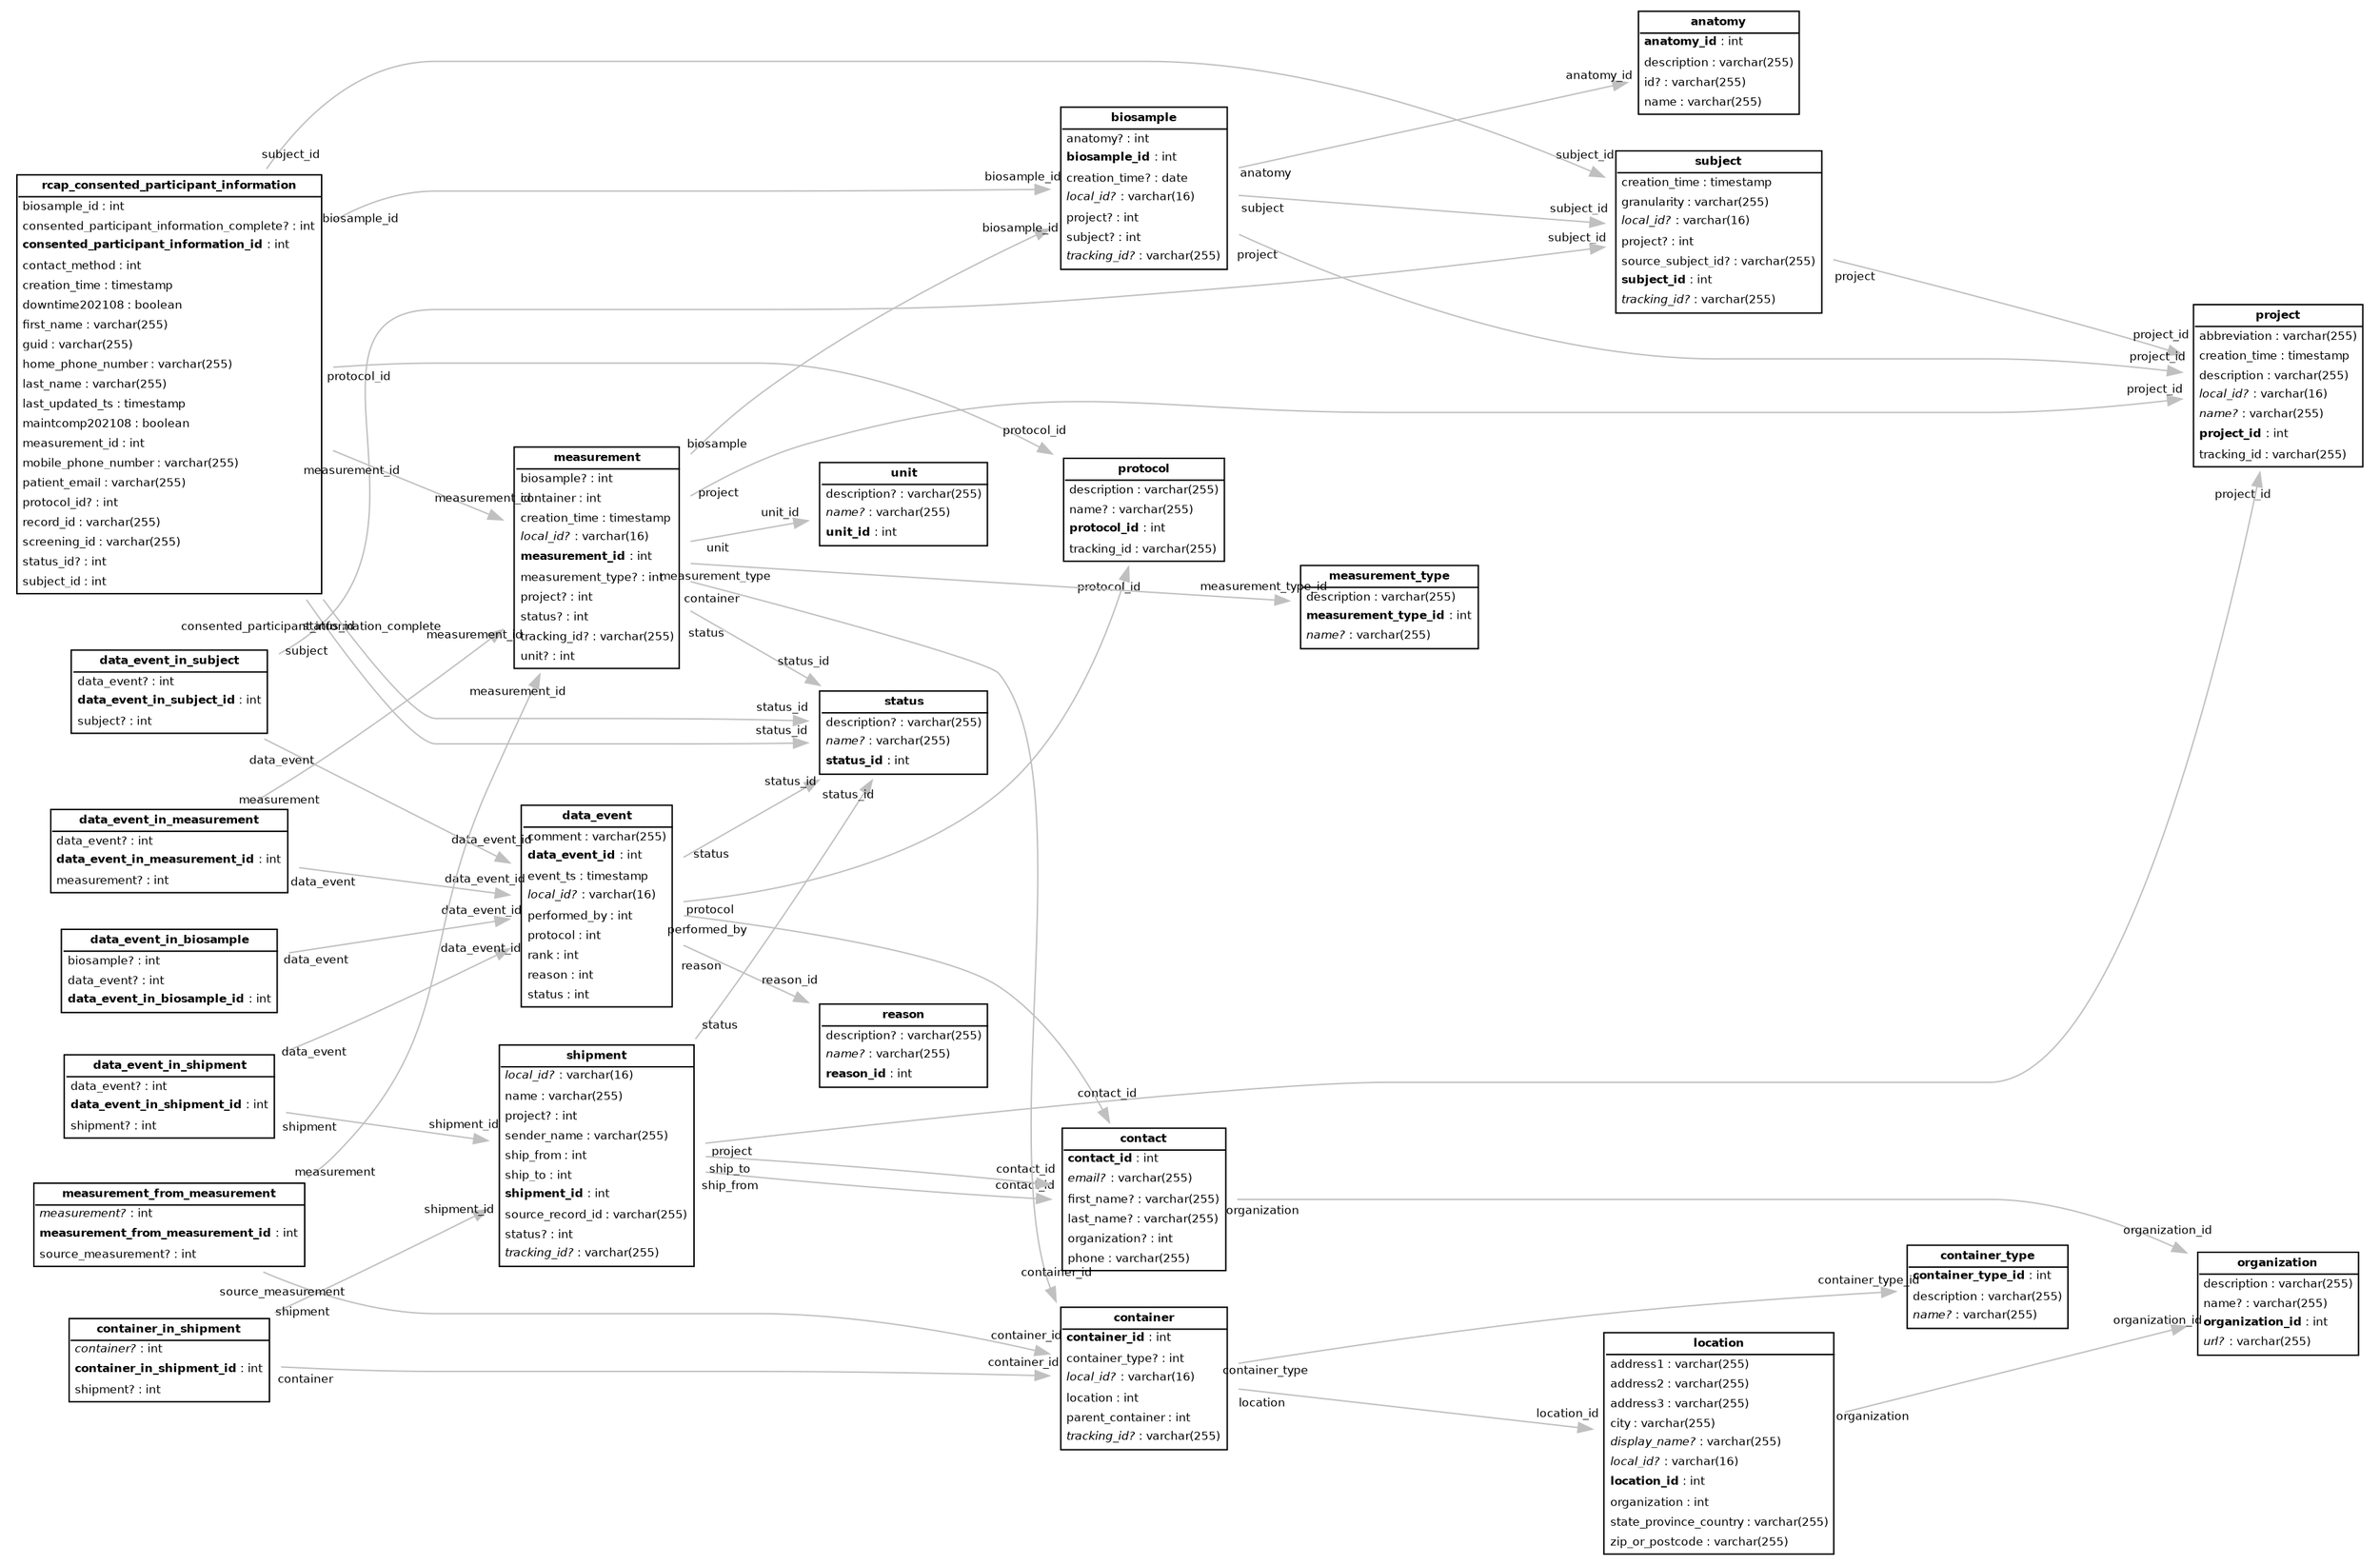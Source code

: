 digraph G {
node [fontname="Bitstream Vera Sans", fontsize=8, shape=none];
edge [color=grey, fontname="Bitstream Vera Sans", fontsize=8, labeldistance=2];
graph [rankdir=LR];
unit [label=<<TABLE BORDER="1" CELLBORDER="0" CELLSPACING="1">
	        <TR><TD><B>unit</B></TD></TR><HR></HR>
	        <TR><TD align="left">description? : varchar(255)</TD></TR>
	<TR><TD align="left"><I>name?</I> : varchar(255)</TD></TR>
	<TR><TD align="left"><B>unit_id</B> : int</TD></TR>
	        </TABLE>>];
status [label=<<TABLE BORDER="1" CELLBORDER="0" CELLSPACING="1">
	        <TR><TD><B>status</B></TD></TR><HR></HR>
	        <TR><TD align="left">description? : varchar(255)</TD></TR>
	<TR><TD align="left"><I>name?</I> : varchar(255)</TD></TR>
	<TR><TD align="left"><B>status_id</B> : int</TD></TR>
	        </TABLE>>];
reason [label=<<TABLE BORDER="1" CELLBORDER="0" CELLSPACING="1">
	        <TR><TD><B>reason</B></TD></TR><HR></HR>
	        <TR><TD align="left">description? : varchar(255)</TD></TR>
	<TR><TD align="left"><I>name?</I> : varchar(255)</TD></TR>
	<TR><TD align="left"><B>reason_id</B> : int</TD></TR>
	        </TABLE>>];
protocol [label=<<TABLE BORDER="1" CELLBORDER="0" CELLSPACING="1">
	        <TR><TD><B>protocol</B></TD></TR><HR></HR>
	        <TR><TD align="left">description : varchar(255)</TD></TR>
	<TR><TD align="left">name? : varchar(255)</TD></TR>
	<TR><TD align="left"><B>protocol_id</B> : int</TD></TR>
	<TR><TD align="left">tracking_id : varchar(255)</TD></TR>
	        </TABLE>>];
project [label=<<TABLE BORDER="1" CELLBORDER="0" CELLSPACING="1">
	        <TR><TD><B>project</B></TD></TR><HR></HR>
	        <TR><TD align="left">abbreviation : varchar(255)</TD></TR>
	<TR><TD align="left">creation_time : timestamp</TD></TR>
	<TR><TD align="left">description : varchar(255)</TD></TR>
	<TR><TD align="left"><I>local_id?</I> : varchar(16)</TD></TR>
	<TR><TD align="left"><I>name?</I> : varchar(255)</TD></TR>
	<TR><TD align="left"><B>project_id</B> : int</TD></TR>
	<TR><TD align="left">tracking_id : varchar(255)</TD></TR>
	        </TABLE>>];
organization [label=<<TABLE BORDER="1" CELLBORDER="0" CELLSPACING="1">
	        <TR><TD><B>organization</B></TD></TR><HR></HR>
	        <TR><TD align="left">description : varchar(255)</TD></TR>
	<TR><TD align="left">name? : varchar(255)</TD></TR>
	<TR><TD align="left"><B>organization_id</B> : int</TD></TR>
	<TR><TD align="left"><I>url?</I> : varchar(255)</TD></TR>
	        </TABLE>>];
measurement_type [label=<<TABLE BORDER="1" CELLBORDER="0" CELLSPACING="1">
	        <TR><TD><B>measurement_type</B></TD></TR><HR></HR>
	        <TR><TD align="left">description : varchar(255)</TD></TR>
	<TR><TD align="left"><B>measurement_type_id</B> : int</TD></TR>
	<TR><TD align="left"><I>name?</I> : varchar(255)</TD></TR>
	        </TABLE>>];
location [label=<<TABLE BORDER="1" CELLBORDER="0" CELLSPACING="1">
	        <TR><TD><B>location</B></TD></TR><HR></HR>
	        <TR><TD align="left">address1 : varchar(255)</TD></TR>
	<TR><TD align="left">address2 : varchar(255)</TD></TR>
	<TR><TD align="left">address3 : varchar(255)</TD></TR>
	<TR><TD align="left">city : varchar(255)</TD></TR>
	<TR><TD align="left"><I>display_name?</I> : varchar(255)</TD></TR>
	<TR><TD align="left"><I>local_id?</I> : varchar(16)</TD></TR>
	<TR><TD align="left"><B>location_id</B> : int</TD></TR>
	<TR><TD align="left">organization : int</TD></TR>
	<TR><TD align="left">state_province_country : varchar(255)</TD></TR>
	<TR><TD align="left">zip_or_postcode : varchar(255)</TD></TR>
	        </TABLE>>];
container_type [label=<<TABLE BORDER="1" CELLBORDER="0" CELLSPACING="1">
	        <TR><TD><B>container_type</B></TD></TR><HR></HR>
	        <TR><TD align="left"><B>container_type_id</B> : int</TD></TR>
	<TR><TD align="left">description : varchar(255)</TD></TR>
	<TR><TD align="left"><I>name?</I> : varchar(255)</TD></TR>
	        </TABLE>>];
container [label=<<TABLE BORDER="1" CELLBORDER="0" CELLSPACING="1">
	        <TR><TD><B>container</B></TD></TR><HR></HR>
	        <TR><TD align="left"><B>container_id</B> : int</TD></TR>
	<TR><TD align="left">container_type? : int</TD></TR>
	<TR><TD align="left"><I>local_id?</I> : varchar(16)</TD></TR>
	<TR><TD align="left">location : int</TD></TR>
	<TR><TD align="left">parent_container : int</TD></TR>
	<TR><TD align="left"><I>tracking_id?</I> : varchar(255)</TD></TR>
	        </TABLE>>];
contact [label=<<TABLE BORDER="1" CELLBORDER="0" CELLSPACING="1">
	        <TR><TD><B>contact</B></TD></TR><HR></HR>
	        <TR><TD align="left"><B>contact_id</B> : int</TD></TR>
	<TR><TD align="left"><I>email?</I> : varchar(255)</TD></TR>
	<TR><TD align="left">first_name? : varchar(255)</TD></TR>
	<TR><TD align="left">last_name? : varchar(255)</TD></TR>
	<TR><TD align="left">organization? : int</TD></TR>
	<TR><TD align="left">phone : varchar(255)</TD></TR>
	        </TABLE>>];
anatomy [label=<<TABLE BORDER="1" CELLBORDER="0" CELLSPACING="1">
	        <TR><TD><B>anatomy</B></TD></TR><HR></HR>
	        <TR><TD align="left"><B>anatomy_id</B> : int</TD></TR>
	<TR><TD align="left">description : varchar(255)</TD></TR>
	<TR><TD align="left">id? : varchar(255)</TD></TR>
	<TR><TD align="left">name : varchar(255)</TD></TR>
	        </TABLE>>];
subject [label=<<TABLE BORDER="1" CELLBORDER="0" CELLSPACING="1">
	        <TR><TD><B>subject</B></TD></TR><HR></HR>
	        <TR><TD align="left">creation_time : timestamp</TD></TR>
	<TR><TD align="left">granularity : varchar(255)</TD></TR>
	<TR><TD align="left"><I>local_id?</I> : varchar(16)</TD></TR>
	<TR><TD align="left">project? : int</TD></TR>
	<TR><TD align="left">source_subject_id? : varchar(255)</TD></TR>
	<TR><TD align="left"><B>subject_id</B> : int</TD></TR>
	<TR><TD align="left"><I>tracking_id?</I> : varchar(255)</TD></TR>
	        </TABLE>>];
shipment [label=<<TABLE BORDER="1" CELLBORDER="0" CELLSPACING="1">
	        <TR><TD><B>shipment</B></TD></TR><HR></HR>
	        <TR><TD align="left"><I>local_id?</I> : varchar(16)</TD></TR>
	<TR><TD align="left">name : varchar(255)</TD></TR>
	<TR><TD align="left">project? : int</TD></TR>
	<TR><TD align="left">sender_name : varchar(255)</TD></TR>
	<TR><TD align="left">ship_from : int</TD></TR>
	<TR><TD align="left">ship_to : int</TD></TR>
	<TR><TD align="left"><B>shipment_id</B> : int</TD></TR>
	<TR><TD align="left">source_record_id : varchar(255)</TD></TR>
	<TR><TD align="left">status? : int</TD></TR>
	<TR><TD align="left"><I>tracking_id?</I> : varchar(255)</TD></TR>
	        </TABLE>>];
data_event [label=<<TABLE BORDER="1" CELLBORDER="0" CELLSPACING="1">
	        <TR><TD><B>data_event</B></TD></TR><HR></HR>
	        <TR><TD align="left">comment : varchar(255)</TD></TR>
	<TR><TD align="left"><B>data_event_id</B> : int</TD></TR>
	<TR><TD align="left">event_ts : timestamp</TD></TR>
	<TR><TD align="left"><I>local_id?</I> : varchar(16)</TD></TR>
	<TR><TD align="left">performed_by : int</TD></TR>
	<TR><TD align="left">protocol : int</TD></TR>
	<TR><TD align="left">rank : int</TD></TR>
	<TR><TD align="left">reason : int</TD></TR>
	<TR><TD align="left">status : int</TD></TR>
	        </TABLE>>];
container_in_shipment [label=<<TABLE BORDER="1" CELLBORDER="0" CELLSPACING="1">
	        <TR><TD><B>container_in_shipment</B></TD></TR><HR></HR>
	        <TR><TD align="left"><I>container?</I> : int</TD></TR>
	<TR><TD align="left"><B>container_in_shipment_id</B> : int</TD></TR>
	<TR><TD align="left">shipment? : int</TD></TR>
	        </TABLE>>];
biosample [label=<<TABLE BORDER="1" CELLBORDER="0" CELLSPACING="1">
	        <TR><TD><B>biosample</B></TD></TR><HR></HR>
	        <TR><TD align="left">anatomy? : int</TD></TR>
	<TR><TD align="left"><B>biosample_id</B> : int</TD></TR>
	<TR><TD align="left">creation_time? : date</TD></TR>
	<TR><TD align="left"><I>local_id?</I> : varchar(16)</TD></TR>
	<TR><TD align="left">project? : int</TD></TR>
	<TR><TD align="left">subject? : int</TD></TR>
	<TR><TD align="left"><I>tracking_id?</I> : varchar(255)</TD></TR>
	        </TABLE>>];
measurement [label=<<TABLE BORDER="1" CELLBORDER="0" CELLSPACING="1">
	        <TR><TD><B>measurement</B></TD></TR><HR></HR>
	        <TR><TD align="left">biosample? : int</TD></TR>
	<TR><TD align="left">container : int</TD></TR>
	<TR><TD align="left">creation_time : timestamp</TD></TR>
	<TR><TD align="left"><I>local_id?</I> : varchar(16)</TD></TR>
	<TR><TD align="left"><B>measurement_id</B> : int</TD></TR>
	<TR><TD align="left">measurement_type? : int</TD></TR>
	<TR><TD align="left">project? : int</TD></TR>
	<TR><TD align="left">status? : int</TD></TR>
	<TR><TD align="left">tracking_id? : varchar(255)</TD></TR>
	<TR><TD align="left">unit? : int</TD></TR>
	        </TABLE>>];
data_event_in_subject [label=<<TABLE BORDER="1" CELLBORDER="0" CELLSPACING="1">
	        <TR><TD><B>data_event_in_subject</B></TD></TR><HR></HR>
	        <TR><TD align="left">data_event? : int</TD></TR>
	<TR><TD align="left"><B>data_event_in_subject_id</B> : int</TD></TR>
	<TR><TD align="left">subject? : int</TD></TR>
	        </TABLE>>];
data_event_in_shipment [label=<<TABLE BORDER="1" CELLBORDER="0" CELLSPACING="1">
	        <TR><TD><B>data_event_in_shipment</B></TD></TR><HR></HR>
	        <TR><TD align="left">data_event? : int</TD></TR>
	<TR><TD align="left"><B>data_event_in_shipment_id</B> : int</TD></TR>
	<TR><TD align="left">shipment? : int</TD></TR>
	        </TABLE>>];
data_event_in_measurement [label=<<TABLE BORDER="1" CELLBORDER="0" CELLSPACING="1">
	        <TR><TD><B>data_event_in_measurement</B></TD></TR><HR></HR>
	        <TR><TD align="left">data_event? : int</TD></TR>
	<TR><TD align="left"><B>data_event_in_measurement_id</B> : int</TD></TR>
	<TR><TD align="left">measurement? : int</TD></TR>
	        </TABLE>>];
data_event_in_biosample [label=<<TABLE BORDER="1" CELLBORDER="0" CELLSPACING="1">
	        <TR><TD><B>data_event_in_biosample</B></TD></TR><HR></HR>
	        <TR><TD align="left">biosample? : int</TD></TR>
	<TR><TD align="left">data_event? : int</TD></TR>
	<TR><TD align="left"><B>data_event_in_biosample_id</B> : int</TD></TR>
	        </TABLE>>];
rcap_consented_participant_information [label=<<TABLE BORDER="1" CELLBORDER="0" CELLSPACING="1">
	        <TR><TD><B>rcap_consented_participant_information</B></TD></TR><HR></HR>
	        <TR><TD align="left">biosample_id : int</TD></TR>
	<TR><TD align="left">consented_participant_information_complete? : int</TD></TR>
	<TR><TD align="left"><B>consented_participant_information_id</B> : int</TD></TR>
	<TR><TD align="left">contact_method : int</TD></TR>
	<TR><TD align="left">creation_time : timestamp</TD></TR>
	<TR><TD align="left">downtime202108 : boolean</TD></TR>
	<TR><TD align="left">first_name : varchar(255)</TD></TR>
	<TR><TD align="left">guid : varchar(255)</TD></TR>
	<TR><TD align="left">home_phone_number : varchar(255)</TD></TR>
	<TR><TD align="left">last_name : varchar(255)</TD></TR>
	<TR><TD align="left">last_updated_ts : timestamp</TD></TR>
	<TR><TD align="left">maintcomp202108 : boolean</TD></TR>
	<TR><TD align="left">measurement_id : int</TD></TR>
	<TR><TD align="left">mobile_phone_number : varchar(255)</TD></TR>
	<TR><TD align="left">patient_email : varchar(255)</TD></TR>
	<TR><TD align="left">protocol_id? : int</TD></TR>
	<TR><TD align="left">record_id : varchar(255)</TD></TR>
	<TR><TD align="left">screening_id : varchar(255)</TD></TR>
	<TR><TD align="left">status_id? : int</TD></TR>
	<TR><TD align="left">subject_id : int</TD></TR>
	        </TABLE>>];
measurement_from_measurement [label=<<TABLE BORDER="1" CELLBORDER="0" CELLSPACING="1">
	        <TR><TD><B>measurement_from_measurement</B></TD></TR><HR></HR>
	        <TR><TD align="left"><I>measurement?</I> : int</TD></TR>
	<TR><TD align="left"><B>measurement_from_measurement_id</B> : int</TD></TR>
	<TR><TD align="left">source_measurement? : int</TD></TR>
	        </TABLE>>];
location -> organization  [headlabel=organization_id, minlen=3, taillabel=organization, xlabel="                                                      "];
container -> container_type  [headlabel=container_type_id, minlen=4, taillabel=container_type, xlabel="                                                              "];
container -> location  [headlabel=location_id, minlen=3, taillabel=location, xlabel="                                      "];
contact -> organization  [headlabel=organization_id, minlen=3, taillabel=organization, xlabel="                                                      "];
subject -> project  [headlabel=project_id, minlen=3, taillabel=project, xlabel="                                  "];
shipment -> project  [headlabel=project_id, minlen=3, taillabel=project, xlabel="                                  "];
shipment -> contact  [headlabel=contact_id, minlen=3, taillabel=ship_from, xlabel="                                      "];
shipment -> contact  [headlabel=contact_id, minlen=3, taillabel=ship_to, xlabel="                                  "];
shipment -> status  [headlabel=status_id, minlen=2, taillabel=status, xlabel="                              "];
data_event -> contact  [headlabel=contact_id, minlen=3, taillabel=performed_by, xlabel="                                            "];
data_event -> protocol  [headlabel=protocol_id, minlen=3, taillabel=protocol, xlabel="                                      "];
data_event -> reason  [headlabel=reason_id, minlen=2, taillabel=reason, xlabel="                              "];
data_event -> status  [headlabel=status_id, minlen=2, taillabel=status, xlabel="                              "];
container_in_shipment -> container  [headlabel=container_id, minlen=3, taillabel=container, xlabel="                                          "];
container_in_shipment -> shipment  [headlabel=shipment_id, minlen=3, taillabel=shipment, xlabel="                                      "];
biosample -> anatomy  [headlabel=anatomy_id, minlen=3, taillabel=anatomy, xlabel="                                  "];
biosample -> project  [headlabel=project_id, minlen=3, taillabel=project, xlabel="                                  "];
biosample -> subject  [headlabel=subject_id, minlen=3, taillabel=subject, xlabel="                                  "];
measurement -> biosample  [headlabel=biosample_id, minlen=3, taillabel=biosample, xlabel="                                          "];
measurement -> container  [headlabel=container_id, minlen=3, taillabel=container, xlabel="                                          "];
measurement -> measurement_type  [headlabel=measurement_type_id, minlen=4, taillabel=measurement_type, xlabel="                                                                      "];
measurement -> project  [headlabel=project_id, minlen=3, taillabel=project, xlabel="                                  "];
measurement -> status  [headlabel=status_id, minlen=2, taillabel=status, xlabel="                              "];
measurement -> unit  [headlabel=unit_id, minlen=2, taillabel=unit, xlabel="                      "];
data_event_in_subject -> data_event  [headlabel=data_event_id, minlen=3, taillabel=data_event, xlabel="                                              "];
data_event_in_subject -> subject  [headlabel=subject_id, minlen=3, taillabel=subject, xlabel="                                  "];
data_event_in_shipment -> data_event  [headlabel=data_event_id, minlen=3, taillabel=data_event, xlabel="                                              "];
data_event_in_shipment -> shipment  [headlabel=shipment_id, minlen=3, taillabel=shipment, xlabel="                                      "];
data_event_in_measurement -> data_event  [headlabel=data_event_id, minlen=3, taillabel=data_event, xlabel="                                              "];
data_event_in_measurement -> measurement  [headlabel=measurement_id, minlen=3, taillabel=measurement, xlabel="                                                  "];
data_event_in_biosample -> data_event  [headlabel=data_event_id, minlen=3, taillabel=data_event, xlabel="                                              "];
rcap_consented_participant_information -> biosample  [headlabel=biosample_id, minlen=3, taillabel=biosample_id, xlabel="                                                "];
rcap_consented_participant_information -> status  [headlabel=status_id, minlen=5, taillabel=consented_participant_information_complete, xlabel="                                                                                                      "];
rcap_consented_participant_information -> measurement  [headlabel=measurement_id, minlen=3, taillabel=measurement_id, xlabel="                                                        "];
rcap_consented_participant_information -> protocol  [headlabel=protocol_id, minlen=3, taillabel=protocol_id, xlabel="                                            "];
rcap_consented_participant_information -> status  [headlabel=status_id, minlen=3, taillabel=status_id, xlabel="                                    "];
rcap_consented_participant_information -> subject  [headlabel=subject_id, minlen=3, taillabel=subject_id, xlabel="                                        "];
measurement_from_measurement -> measurement  [headlabel=measurement_id, minlen=3, taillabel=measurement, xlabel="                                                  "];
measurement_from_measurement -> container  [headlabel=container_id, minlen=4, taillabel=source_measurement, xlabel="                                                            "];
}
